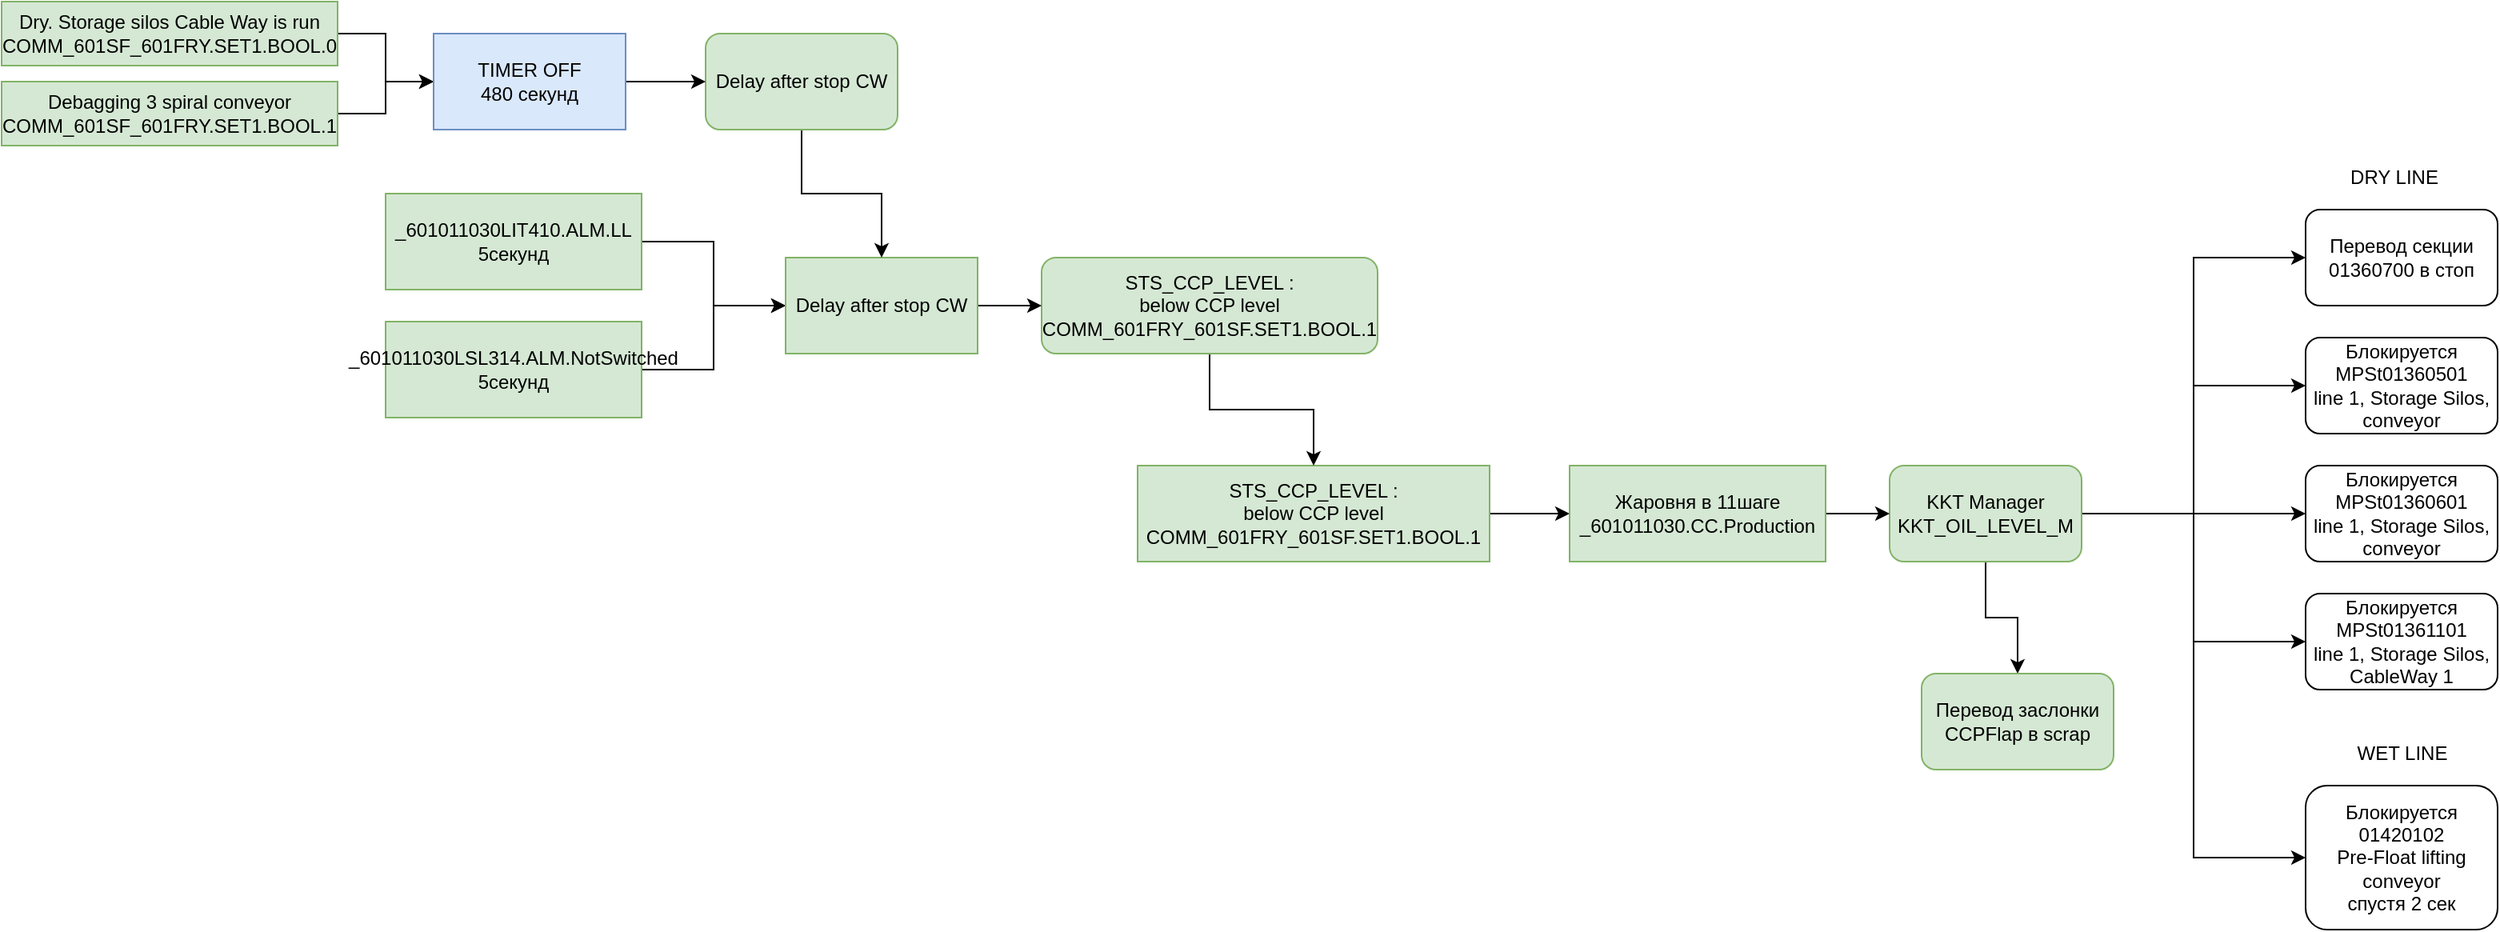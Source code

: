 <mxfile version="13.10.4" type="github">
  <diagram id="opOPa_EsGhv5xKAm4jYT" name="Страница 1">
    <mxGraphModel dx="2557" dy="2084" grid="1" gridSize="10" guides="1" tooltips="1" connect="1" arrows="1" fold="1" page="1" pageScale="1" pageWidth="827" pageHeight="1169" math="0" shadow="0">
      <root>
        <mxCell id="0" />
        <mxCell id="1" parent="0" />
        <mxCell id="G6LycLQf_EUfRzwh-rDX-39" style="edgeStyle=orthogonalEdgeStyle;rounded=0;orthogonalLoop=1;jettySize=auto;html=1;exitX=1;exitY=0.5;exitDx=0;exitDy=0;entryX=0;entryY=0.5;entryDx=0;entryDy=0;" edge="1" parent="1" source="G6LycLQf_EUfRzwh-rDX-1" target="G6LycLQf_EUfRzwh-rDX-6">
          <mxGeometry relative="1" as="geometry" />
        </mxCell>
        <mxCell id="G6LycLQf_EUfRzwh-rDX-1" value="&lt;div&gt;STS_CCP_LEVEL :&lt;/div&gt;&lt;div&gt;below CCP level&lt;/div&gt;&lt;div&gt;COMM_601FRY_601SF.SET1.BOOL.1&lt;br&gt;&lt;/div&gt;" style="rounded=0;whiteSpace=wrap;html=1;fillColor=#d5e8d4;strokeColor=#82b366;" vertex="1" parent="1">
          <mxGeometry x="300" y="200" width="220" height="60" as="geometry" />
        </mxCell>
        <mxCell id="G6LycLQf_EUfRzwh-rDX-33" style="edgeStyle=orthogonalEdgeStyle;rounded=0;orthogonalLoop=1;jettySize=auto;html=1;exitX=1;exitY=0.5;exitDx=0;exitDy=0;entryX=0;entryY=0.5;entryDx=0;entryDy=0;" edge="1" parent="1" source="G6LycLQf_EUfRzwh-rDX-4" target="G6LycLQf_EUfRzwh-rDX-32">
          <mxGeometry relative="1" as="geometry" />
        </mxCell>
        <mxCell id="G6LycLQf_EUfRzwh-rDX-36" style="edgeStyle=orthogonalEdgeStyle;rounded=0;orthogonalLoop=1;jettySize=auto;html=1;exitX=1;exitY=0.5;exitDx=0;exitDy=0;entryX=0;entryY=0.5;entryDx=0;entryDy=0;" edge="1" parent="1" source="G6LycLQf_EUfRzwh-rDX-4" target="G6LycLQf_EUfRzwh-rDX-35">
          <mxGeometry relative="1" as="geometry" />
        </mxCell>
        <mxCell id="G6LycLQf_EUfRzwh-rDX-38" style="edgeStyle=orthogonalEdgeStyle;rounded=0;orthogonalLoop=1;jettySize=auto;html=1;exitX=1;exitY=0.5;exitDx=0;exitDy=0;entryX=0;entryY=0.5;entryDx=0;entryDy=0;" edge="1" parent="1" source="G6LycLQf_EUfRzwh-rDX-4" target="G6LycLQf_EUfRzwh-rDX-37">
          <mxGeometry relative="1" as="geometry" />
        </mxCell>
        <mxCell id="G6LycLQf_EUfRzwh-rDX-43" style="edgeStyle=orthogonalEdgeStyle;rounded=0;orthogonalLoop=1;jettySize=auto;html=1;exitX=1;exitY=0.5;exitDx=0;exitDy=0;entryX=0;entryY=0.5;entryDx=0;entryDy=0;" edge="1" parent="1" source="G6LycLQf_EUfRzwh-rDX-4" target="G6LycLQf_EUfRzwh-rDX-42">
          <mxGeometry relative="1" as="geometry" />
        </mxCell>
        <mxCell id="G6LycLQf_EUfRzwh-rDX-47" style="edgeStyle=orthogonalEdgeStyle;rounded=0;orthogonalLoop=1;jettySize=auto;html=1;exitX=0.5;exitY=1;exitDx=0;exitDy=0;entryX=0.5;entryY=0;entryDx=0;entryDy=0;" edge="1" parent="1" source="G6LycLQf_EUfRzwh-rDX-4" target="G6LycLQf_EUfRzwh-rDX-46">
          <mxGeometry relative="1" as="geometry" />
        </mxCell>
        <mxCell id="G6LycLQf_EUfRzwh-rDX-49" style="edgeStyle=orthogonalEdgeStyle;rounded=0;orthogonalLoop=1;jettySize=auto;html=1;exitX=1;exitY=0.5;exitDx=0;exitDy=0;entryX=0;entryY=0.5;entryDx=0;entryDy=0;" edge="1" parent="1" source="G6LycLQf_EUfRzwh-rDX-4" target="G6LycLQf_EUfRzwh-rDX-44">
          <mxGeometry relative="1" as="geometry" />
        </mxCell>
        <mxCell id="G6LycLQf_EUfRzwh-rDX-4" value="&lt;div&gt;KKT Manager&lt;/div&gt;&lt;div&gt;KKT_OIL_LEVEL_M&lt;br&gt;&lt;/div&gt;" style="rounded=1;whiteSpace=wrap;html=1;fillColor=#d5e8d4;strokeColor=#82b366;" vertex="1" parent="1">
          <mxGeometry x="770" y="200" width="120" height="60" as="geometry" />
        </mxCell>
        <mxCell id="G6LycLQf_EUfRzwh-rDX-8" style="edgeStyle=orthogonalEdgeStyle;rounded=0;orthogonalLoop=1;jettySize=auto;html=1;exitX=1;exitY=0.5;exitDx=0;exitDy=0;entryX=0;entryY=0.5;entryDx=0;entryDy=0;" edge="1" parent="1" source="G6LycLQf_EUfRzwh-rDX-6" target="G6LycLQf_EUfRzwh-rDX-4">
          <mxGeometry relative="1" as="geometry" />
        </mxCell>
        <mxCell id="G6LycLQf_EUfRzwh-rDX-6" value="&lt;div&gt;Жаровня в 11шаге&lt;br&gt;&lt;/div&gt;&lt;div&gt;_601011030.CC.Production&lt;/div&gt;" style="rounded=0;whiteSpace=wrap;html=1;fillColor=#d5e8d4;strokeColor=#82b366;" vertex="1" parent="1">
          <mxGeometry x="570" y="200" width="160" height="60" as="geometry" />
        </mxCell>
        <mxCell id="G6LycLQf_EUfRzwh-rDX-10" style="edgeStyle=orthogonalEdgeStyle;rounded=0;orthogonalLoop=1;jettySize=auto;html=1;exitX=0.5;exitY=1;exitDx=0;exitDy=0;" edge="1" parent="1" source="G6LycLQf_EUfRzwh-rDX-9" target="G6LycLQf_EUfRzwh-rDX-1">
          <mxGeometry relative="1" as="geometry" />
        </mxCell>
        <mxCell id="G6LycLQf_EUfRzwh-rDX-9" value="&lt;div&gt;STS_CCP_LEVEL :&lt;/div&gt;&lt;div&gt;below CCP level&lt;/div&gt;&lt;div&gt;COMM_601FRY_601SF.SET1.BOOL.1&lt;br&gt;&lt;/div&gt;" style="rounded=1;whiteSpace=wrap;html=1;fillColor=#d5e8d4;strokeColor=#82b366;" vertex="1" parent="1">
          <mxGeometry x="240" y="70" width="210" height="60" as="geometry" />
        </mxCell>
        <mxCell id="G6LycLQf_EUfRzwh-rDX-18" style="edgeStyle=orthogonalEdgeStyle;rounded=0;orthogonalLoop=1;jettySize=auto;html=1;exitX=1;exitY=0.5;exitDx=0;exitDy=0;entryX=0;entryY=0.5;entryDx=0;entryDy=0;" edge="1" parent="1" source="G6LycLQf_EUfRzwh-rDX-11" target="G6LycLQf_EUfRzwh-rDX-17">
          <mxGeometry relative="1" as="geometry" />
        </mxCell>
        <mxCell id="G6LycLQf_EUfRzwh-rDX-11" value="&lt;div&gt;_601011030LIT410.ALM.LL&lt;/div&gt;&lt;div&gt;5секунд&lt;br&gt;&lt;/div&gt;" style="rounded=0;whiteSpace=wrap;html=1;fillColor=#d5e8d4;strokeColor=#82b366;" vertex="1" parent="1">
          <mxGeometry x="-170" y="30" width="160" height="60" as="geometry" />
        </mxCell>
        <mxCell id="G6LycLQf_EUfRzwh-rDX-19" style="edgeStyle=orthogonalEdgeStyle;rounded=0;orthogonalLoop=1;jettySize=auto;html=1;exitX=1;exitY=0.5;exitDx=0;exitDy=0;entryX=0;entryY=0.5;entryDx=0;entryDy=0;" edge="1" parent="1" source="G6LycLQf_EUfRzwh-rDX-13" target="G6LycLQf_EUfRzwh-rDX-17">
          <mxGeometry relative="1" as="geometry" />
        </mxCell>
        <mxCell id="G6LycLQf_EUfRzwh-rDX-13" value="&lt;div&gt;_601011030LSL314.ALM.NotSwitched&lt;br&gt;&lt;/div&gt;&lt;div&gt;5секунд&lt;/div&gt;" style="rounded=0;whiteSpace=wrap;html=1;fillColor=#d5e8d4;strokeColor=#82b366;" vertex="1" parent="1">
          <mxGeometry x="-170" y="110" width="160" height="60" as="geometry" />
        </mxCell>
        <mxCell id="G6LycLQf_EUfRzwh-rDX-20" style="edgeStyle=orthogonalEdgeStyle;rounded=0;orthogonalLoop=1;jettySize=auto;html=1;exitX=1;exitY=0.5;exitDx=0;exitDy=0;entryX=0;entryY=0.5;entryDx=0;entryDy=0;" edge="1" parent="1" source="G6LycLQf_EUfRzwh-rDX-17" target="G6LycLQf_EUfRzwh-rDX-9">
          <mxGeometry relative="1" as="geometry" />
        </mxCell>
        <mxCell id="G6LycLQf_EUfRzwh-rDX-17" value="Delay after stop CW" style="rounded=0;whiteSpace=wrap;html=1;fillColor=#d5e8d4;strokeColor=#82b366;" vertex="1" parent="1">
          <mxGeometry x="80" y="70" width="120" height="60" as="geometry" />
        </mxCell>
        <mxCell id="G6LycLQf_EUfRzwh-rDX-22" style="edgeStyle=orthogonalEdgeStyle;rounded=0;orthogonalLoop=1;jettySize=auto;html=1;exitX=0.5;exitY=1;exitDx=0;exitDy=0;entryX=0.5;entryY=0;entryDx=0;entryDy=0;" edge="1" parent="1" source="G6LycLQf_EUfRzwh-rDX-21" target="G6LycLQf_EUfRzwh-rDX-17">
          <mxGeometry relative="1" as="geometry" />
        </mxCell>
        <mxCell id="G6LycLQf_EUfRzwh-rDX-21" value="Delay after stop CW" style="rounded=1;whiteSpace=wrap;html=1;fillColor=#d5e8d4;strokeColor=#82b366;" vertex="1" parent="1">
          <mxGeometry x="30" y="-70" width="120" height="60" as="geometry" />
        </mxCell>
        <mxCell id="G6LycLQf_EUfRzwh-rDX-27" style="edgeStyle=orthogonalEdgeStyle;rounded=0;orthogonalLoop=1;jettySize=auto;html=1;exitX=1;exitY=0.5;exitDx=0;exitDy=0;" edge="1" parent="1" source="G6LycLQf_EUfRzwh-rDX-23" target="G6LycLQf_EUfRzwh-rDX-26">
          <mxGeometry relative="1" as="geometry" />
        </mxCell>
        <mxCell id="G6LycLQf_EUfRzwh-rDX-23" value="&lt;div&gt;Dry. Storage silos Cable Way is run&lt;br&gt;&lt;/div&gt;&lt;div&gt;COMM_601SF_601FRY.SET1.BOOL.0&lt;br&gt;&lt;/div&gt;" style="rounded=0;whiteSpace=wrap;html=1;fillColor=#d5e8d4;strokeColor=#82b366;" vertex="1" parent="1">
          <mxGeometry x="-410" y="-90" width="210" height="40" as="geometry" />
        </mxCell>
        <mxCell id="G6LycLQf_EUfRzwh-rDX-28" style="edgeStyle=orthogonalEdgeStyle;rounded=0;orthogonalLoop=1;jettySize=auto;html=1;exitX=1;exitY=0.5;exitDx=0;exitDy=0;entryX=0;entryY=0.5;entryDx=0;entryDy=0;" edge="1" parent="1" source="G6LycLQf_EUfRzwh-rDX-24" target="G6LycLQf_EUfRzwh-rDX-26">
          <mxGeometry relative="1" as="geometry">
            <mxPoint x="-170" y="-10" as="sourcePoint" />
          </mxGeometry>
        </mxCell>
        <mxCell id="G6LycLQf_EUfRzwh-rDX-24" value="&lt;div&gt;Debagging 3 spiral conveyor&lt;br&gt;&lt;/div&gt;&lt;div&gt;COMM_601SF_601FRY.SET1.BOOL.1&lt;/div&gt;" style="rounded=0;whiteSpace=wrap;html=1;fillColor=#d5e8d4;strokeColor=#82b366;" vertex="1" parent="1">
          <mxGeometry x="-410" y="-40" width="210" height="40" as="geometry" />
        </mxCell>
        <mxCell id="G6LycLQf_EUfRzwh-rDX-29" style="edgeStyle=orthogonalEdgeStyle;rounded=0;orthogonalLoop=1;jettySize=auto;html=1;exitX=1;exitY=0.5;exitDx=0;exitDy=0;" edge="1" parent="1" source="G6LycLQf_EUfRzwh-rDX-26" target="G6LycLQf_EUfRzwh-rDX-21">
          <mxGeometry relative="1" as="geometry" />
        </mxCell>
        <mxCell id="G6LycLQf_EUfRzwh-rDX-26" value="&lt;div&gt;TIMER OFF&lt;/div&gt;&lt;div&gt;480 секунд&lt;br&gt;&lt;/div&gt;" style="rounded=0;whiteSpace=wrap;html=1;fillColor=#dae8fc;strokeColor=#6c8ebf;" vertex="1" parent="1">
          <mxGeometry x="-140" y="-70" width="120" height="60" as="geometry" />
        </mxCell>
        <mxCell id="G6LycLQf_EUfRzwh-rDX-32" value="&lt;div&gt;Блокируется &lt;br&gt;&lt;/div&gt;&lt;div&gt;MPSt01360501&lt;/div&gt;&lt;div&gt;line 1, Storage Silos, conveyor&lt;br&gt;&lt;/div&gt;" style="rounded=1;whiteSpace=wrap;html=1;" vertex="1" parent="1">
          <mxGeometry x="1030" y="120" width="120" height="60" as="geometry" />
        </mxCell>
        <mxCell id="G6LycLQf_EUfRzwh-rDX-34" value="WET LINE" style="text;html=1;align=center;verticalAlign=middle;resizable=0;points=[];autosize=1;" vertex="1" parent="1">
          <mxGeometry x="1055" y="370" width="70" height="20" as="geometry" />
        </mxCell>
        <mxCell id="G6LycLQf_EUfRzwh-rDX-35" value="&lt;div&gt;Блокируется &lt;br&gt;&lt;/div&gt;&lt;div&gt;MPSt01360601&lt;/div&gt;&lt;div&gt;line 1, Storage Silos, conveyor&lt;br&gt;&lt;/div&gt;" style="rounded=1;whiteSpace=wrap;html=1;" vertex="1" parent="1">
          <mxGeometry x="1030" y="200" width="120" height="60" as="geometry" />
        </mxCell>
        <mxCell id="G6LycLQf_EUfRzwh-rDX-37" value="&lt;div&gt;Блокируется &lt;br&gt;&lt;/div&gt;&lt;div&gt;MPSt01361101&lt;/div&gt;&lt;div&gt;line 1, Storage Silos, CableWay 1&lt;br&gt;&lt;/div&gt;" style="rounded=1;whiteSpace=wrap;html=1;" vertex="1" parent="1">
          <mxGeometry x="1030" y="280" width="120" height="60" as="geometry" />
        </mxCell>
        <mxCell id="G6LycLQf_EUfRzwh-rDX-40" value="DRY LINE" style="text;html=1;align=center;verticalAlign=middle;resizable=0;points=[];autosize=1;" vertex="1" parent="1">
          <mxGeometry x="1050" y="10" width="70" height="20" as="geometry" />
        </mxCell>
        <mxCell id="G6LycLQf_EUfRzwh-rDX-42" value="&lt;div&gt;Перевод секции&lt;/div&gt;&lt;div&gt;01360700 в стоп&lt;/div&gt;" style="rounded=1;whiteSpace=wrap;html=1;" vertex="1" parent="1">
          <mxGeometry x="1030" y="40" width="120" height="60" as="geometry" />
        </mxCell>
        <mxCell id="G6LycLQf_EUfRzwh-rDX-44" value="&lt;div&gt;Блокируется &lt;br&gt;&lt;/div&gt;&lt;div&gt;01420102&lt;/div&gt;&lt;div&gt;Pre-Float lifting conveyor&lt;/div&gt;&lt;div&gt;спустя 2 сек&lt;br&gt;&lt;/div&gt;" style="rounded=1;whiteSpace=wrap;html=1;" vertex="1" parent="1">
          <mxGeometry x="1030" y="400" width="120" height="90" as="geometry" />
        </mxCell>
        <mxCell id="G6LycLQf_EUfRzwh-rDX-46" value="&lt;div&gt;Перевод заслонки CCPFlap в scrap&lt;br&gt;&lt;/div&gt;" style="rounded=1;whiteSpace=wrap;html=1;fillColor=#d5e8d4;strokeColor=#82b366;" vertex="1" parent="1">
          <mxGeometry x="790" y="330" width="120" height="60" as="geometry" />
        </mxCell>
      </root>
    </mxGraphModel>
  </diagram>
</mxfile>
